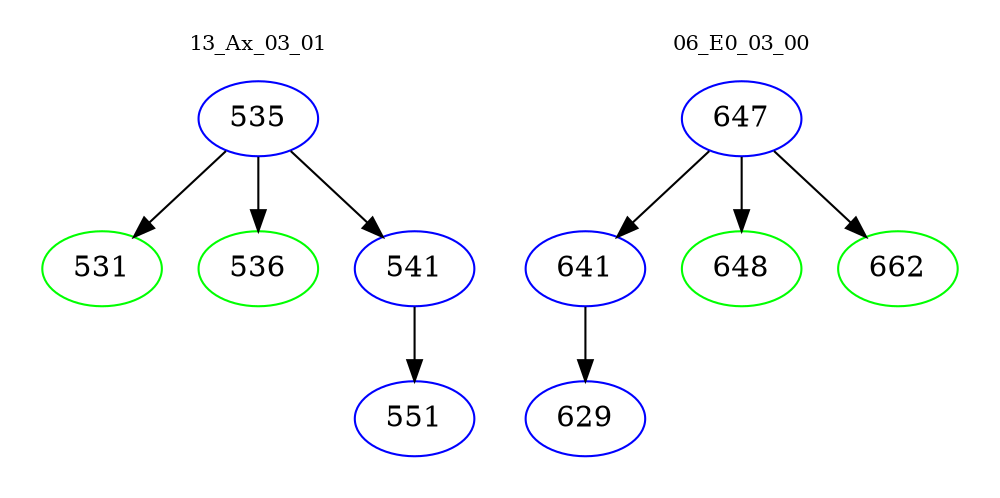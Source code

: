 digraph{
subgraph cluster_0 {
color = white
label = "13_Ax_03_01";
fontsize=10;
T0_535 [label="535", color="blue"]
T0_535 -> T0_531 [color="black"]
T0_531 [label="531", color="green"]
T0_535 -> T0_536 [color="black"]
T0_536 [label="536", color="green"]
T0_535 -> T0_541 [color="black"]
T0_541 [label="541", color="blue"]
T0_541 -> T0_551 [color="black"]
T0_551 [label="551", color="blue"]
}
subgraph cluster_1 {
color = white
label = "06_E0_03_00";
fontsize=10;
T1_647 [label="647", color="blue"]
T1_647 -> T1_641 [color="black"]
T1_641 [label="641", color="blue"]
T1_641 -> T1_629 [color="black"]
T1_629 [label="629", color="blue"]
T1_647 -> T1_648 [color="black"]
T1_648 [label="648", color="green"]
T1_647 -> T1_662 [color="black"]
T1_662 [label="662", color="green"]
}
}
